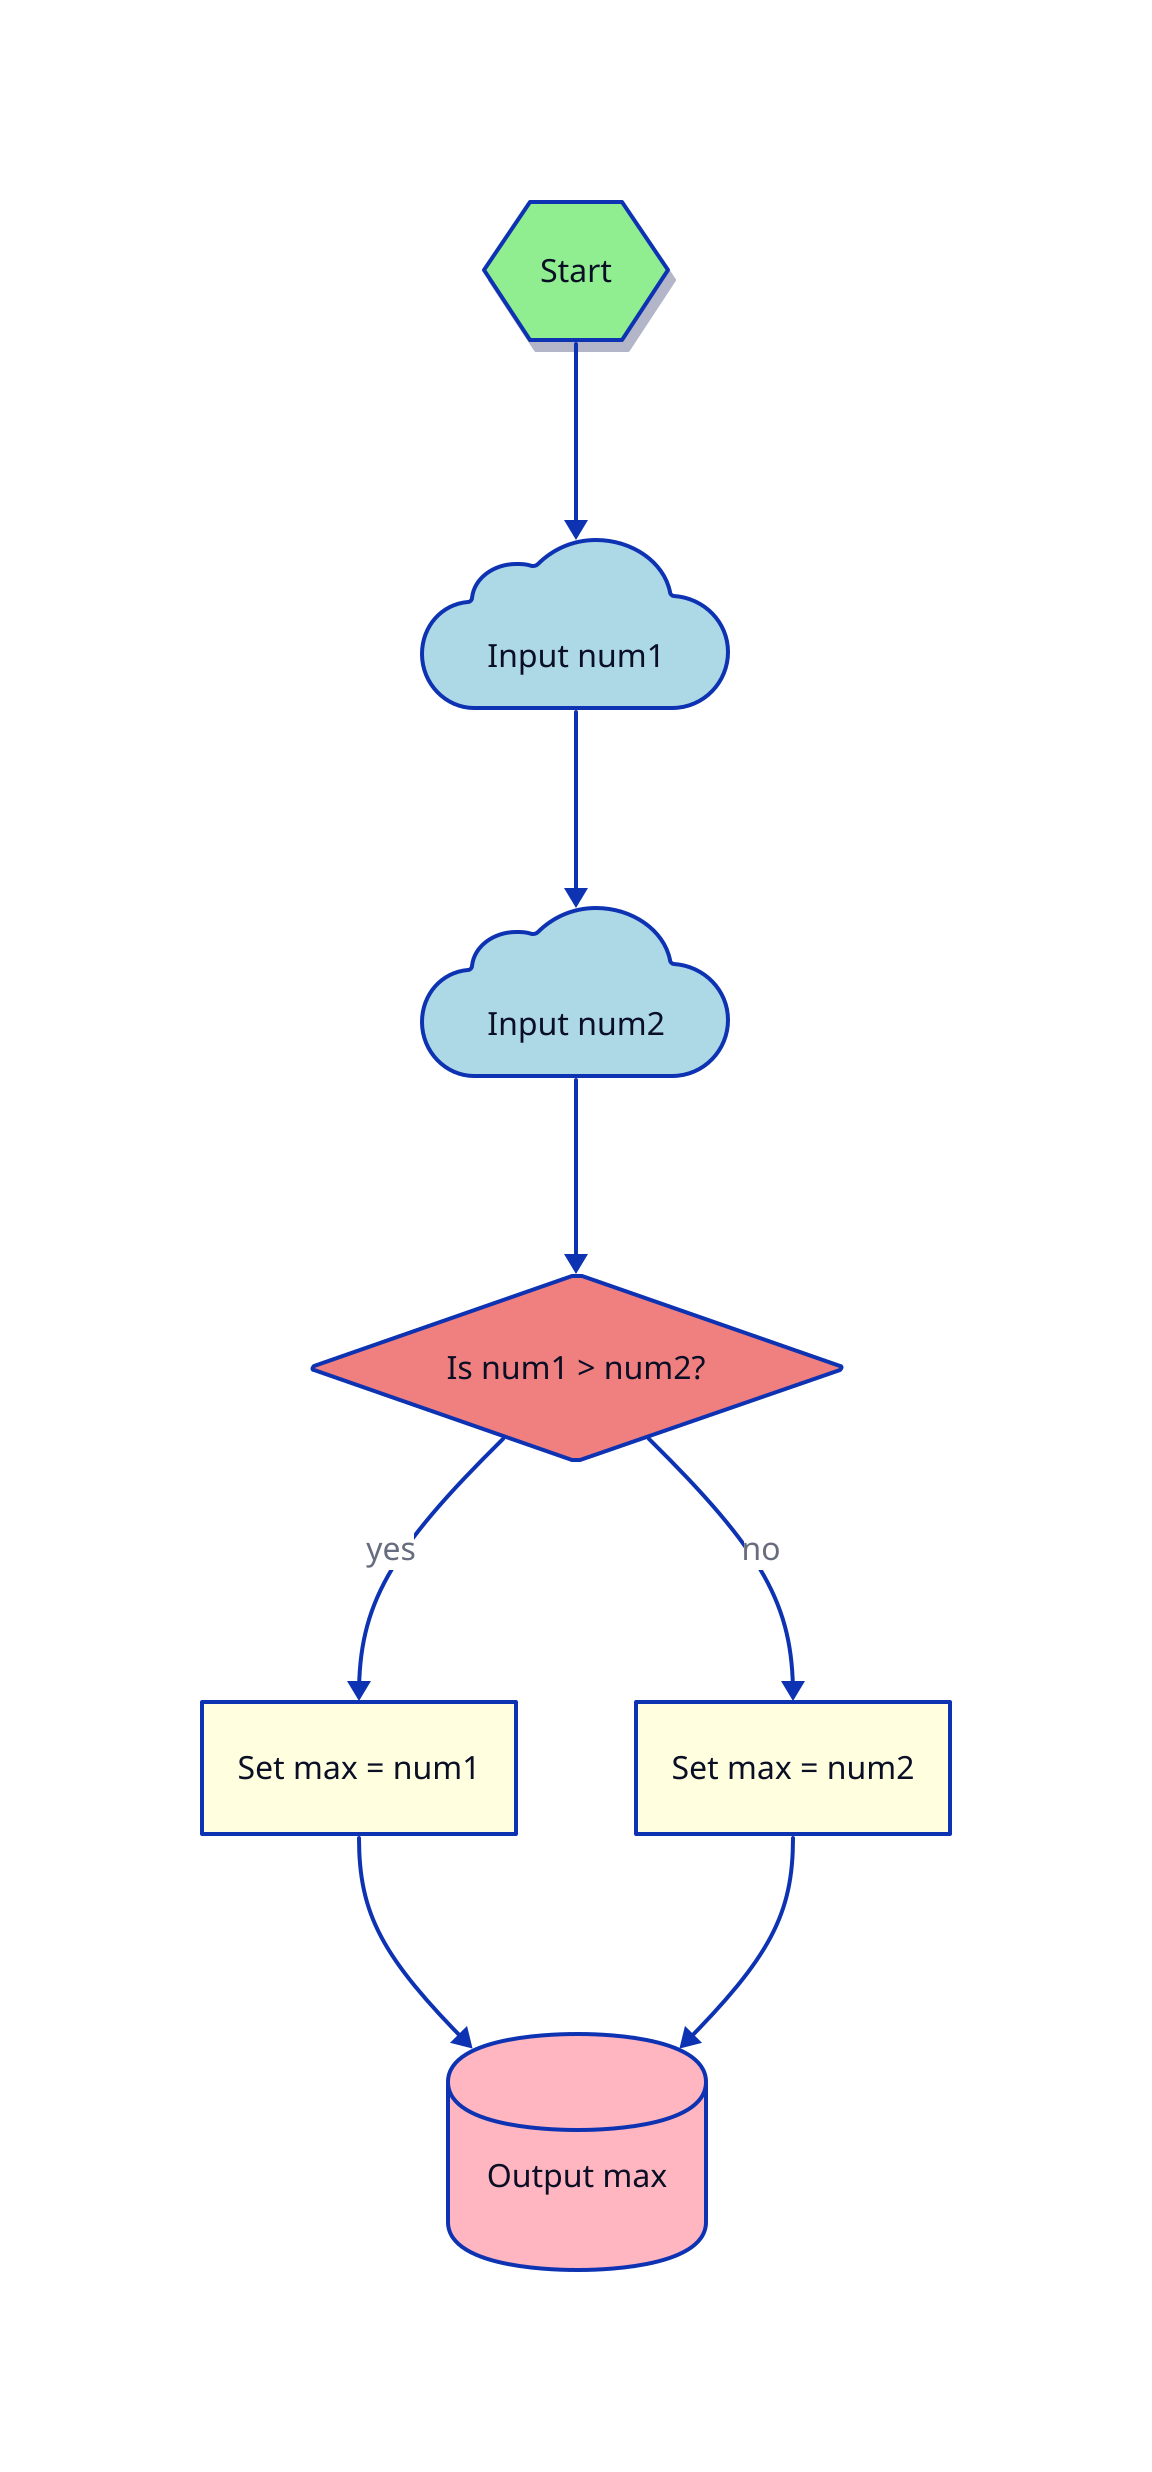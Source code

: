 direction: down

start: "Start" {
  shape: hexagon
  style: {
    fill: lightgreen
    shadow: true
  }
}

input_num1: "Input num1" {
  shape: cloud
  style: {
    fill: lightblue
  }
}

input_num2: "Input num2" {
  shape: cloud
  style: {
    fill: lightblue
  }
}

compare: "Is num1 > num2?" {
  shape: diamond
  style: {
    fill: lightcoral
  }
}

set_max_num1: "Set max = num1" {
  shape: rectangle
  style: {
    fill: lightyellow
  }
}

set_max_num2: "Set max = num2" {
  shape: rectangle
  style: {
    fill: lightyellow
  }
}

output: "Output max" {
  shape: cylinder
  style: {
    fill: lightpink
  }
}

start -> input_num1
input_num1 -> input_num2
input_num2 -> compare

compare -> set_max_num1: "yes"
compare -> set_max_num2: "no"

set_max_num1 -> output
set_max_num2 -> output